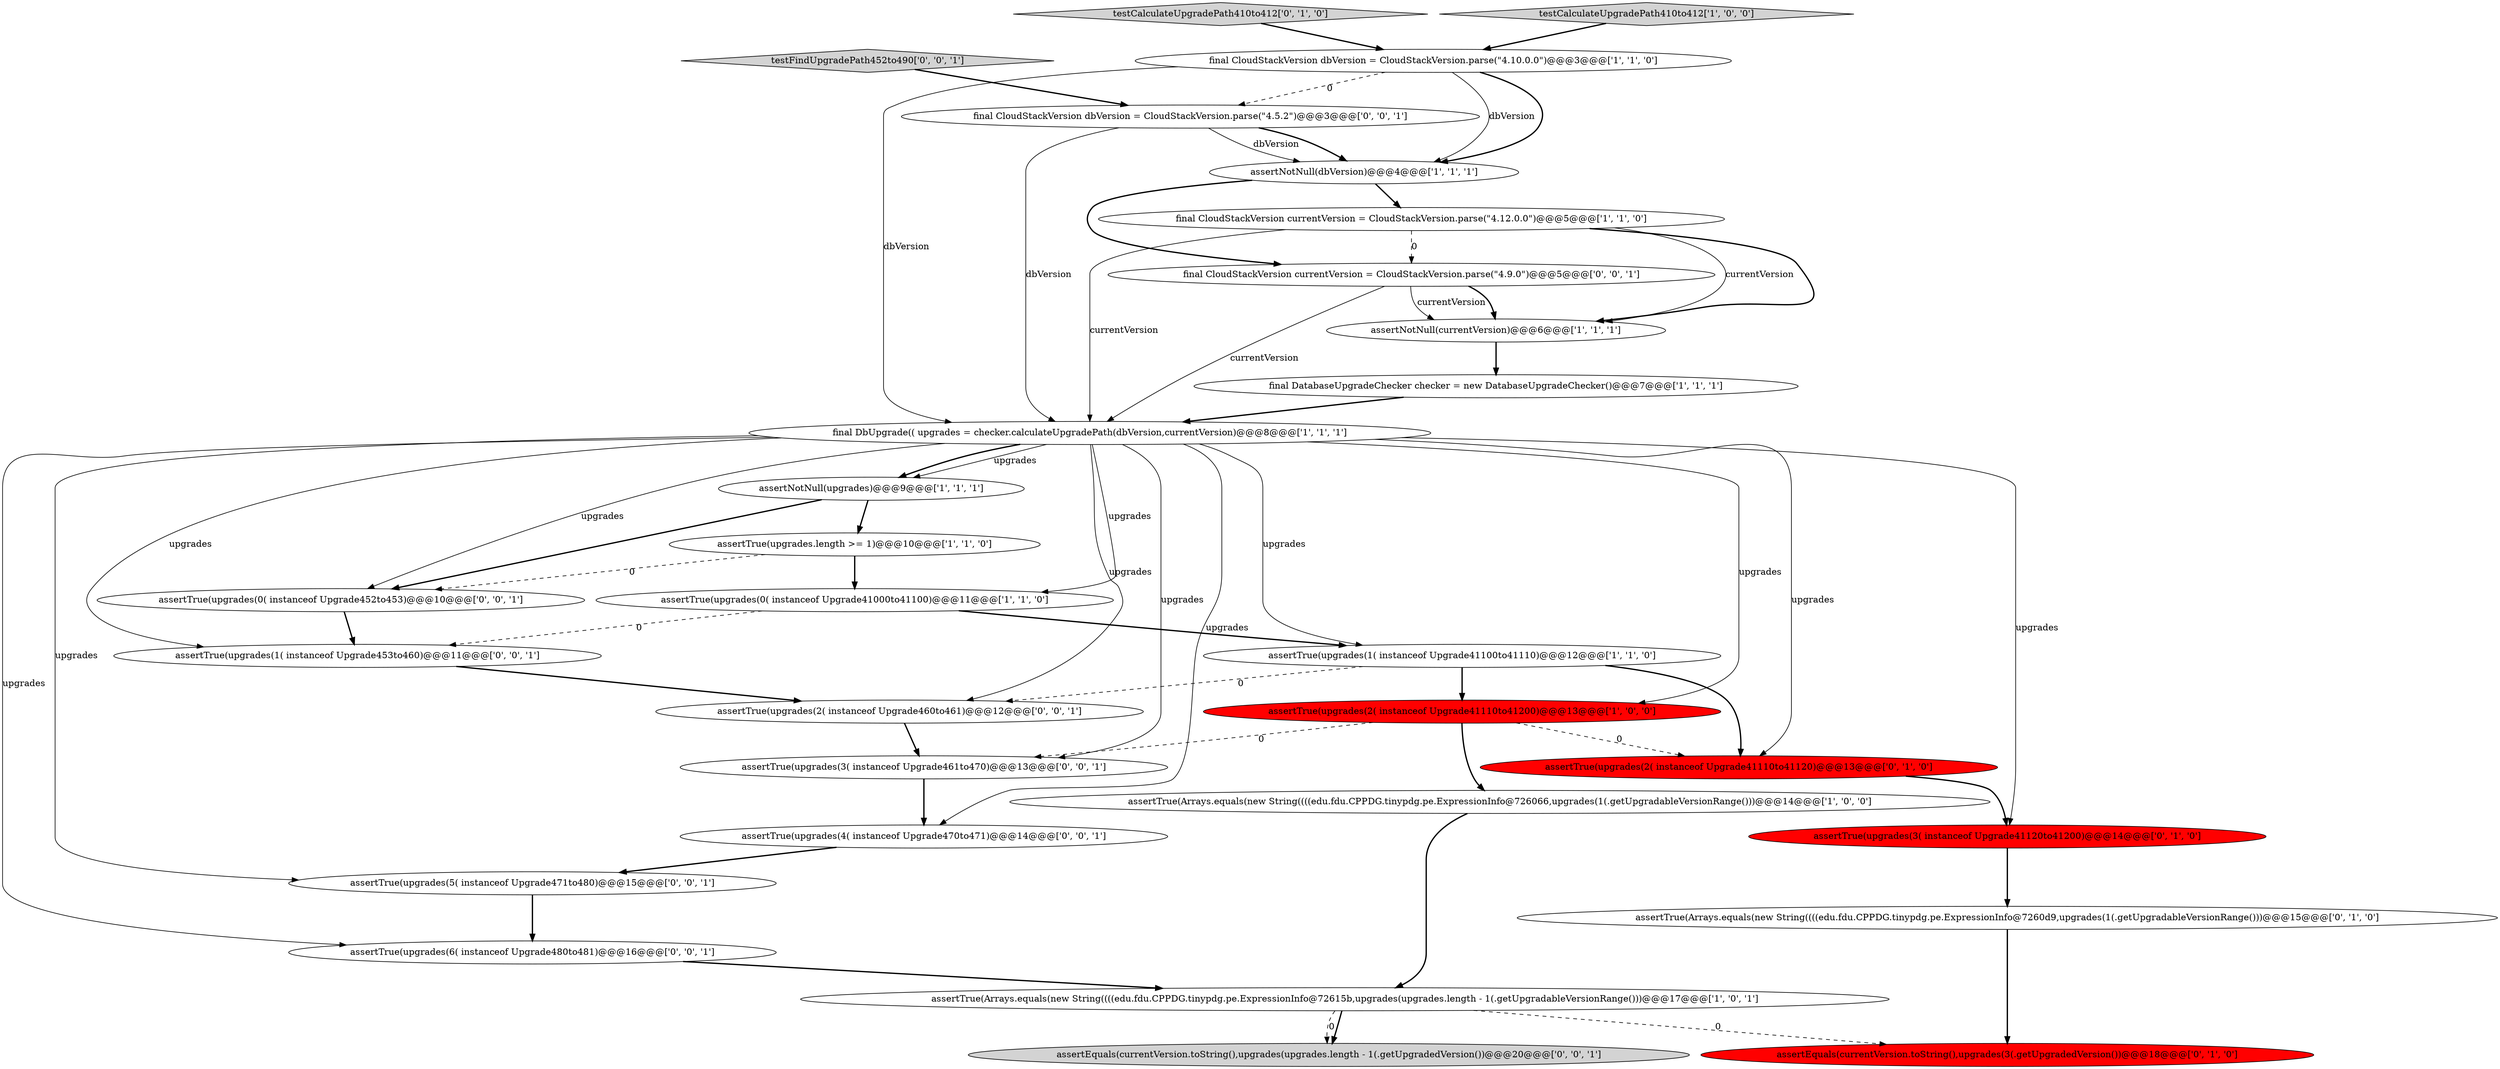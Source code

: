 digraph {
24 [style = filled, label = "assertTrue(upgrades(5( instanceof Upgrade471to480)@@@15@@@['0', '0', '1']", fillcolor = white, shape = ellipse image = "AAA0AAABBB3BBB"];
8 [style = filled, label = "assertNotNull(dbVersion)@@@4@@@['1', '1', '1']", fillcolor = white, shape = ellipse image = "AAA0AAABBB1BBB"];
16 [style = filled, label = "assertTrue(upgrades(2( instanceof Upgrade41110to41120)@@@13@@@['0', '1', '0']", fillcolor = red, shape = ellipse image = "AAA1AAABBB2BBB"];
23 [style = filled, label = "assertTrue(upgrades(6( instanceof Upgrade480to481)@@@16@@@['0', '0', '1']", fillcolor = white, shape = ellipse image = "AAA0AAABBB3BBB"];
17 [style = filled, label = "assertTrue(Arrays.equals(new String((((edu.fdu.CPPDG.tinypdg.pe.ExpressionInfo@7260d9,upgrades(1(.getUpgradableVersionRange()))@@@15@@@['0', '1', '0']", fillcolor = white, shape = ellipse image = "AAA0AAABBB2BBB"];
12 [style = filled, label = "assertTrue(Arrays.equals(new String((((edu.fdu.CPPDG.tinypdg.pe.ExpressionInfo@72615b,upgrades(upgrades.length - 1(.getUpgradableVersionRange()))@@@17@@@['1', '0', '1']", fillcolor = white, shape = ellipse image = "AAA0AAABBB1BBB"];
9 [style = filled, label = "assertTrue(Arrays.equals(new String((((edu.fdu.CPPDG.tinypdg.pe.ExpressionInfo@726066,upgrades(1(.getUpgradableVersionRange()))@@@14@@@['1', '0', '0']", fillcolor = white, shape = ellipse image = "AAA0AAABBB1BBB"];
19 [style = filled, label = "final CloudStackVersion dbVersion = CloudStackVersion.parse(\"4.5.2\")@@@3@@@['0', '0', '1']", fillcolor = white, shape = ellipse image = "AAA0AAABBB3BBB"];
28 [style = filled, label = "assertEquals(currentVersion.toString(),upgrades(upgrades.length - 1(.getUpgradedVersion())@@@20@@@['0', '0', '1']", fillcolor = lightgray, shape = ellipse image = "AAA0AAABBB3BBB"];
10 [style = filled, label = "assertTrue(upgrades(2( instanceof Upgrade41110to41200)@@@13@@@['1', '0', '0']", fillcolor = red, shape = ellipse image = "AAA1AAABBB1BBB"];
21 [style = filled, label = "assertTrue(upgrades(3( instanceof Upgrade461to470)@@@13@@@['0', '0', '1']", fillcolor = white, shape = ellipse image = "AAA0AAABBB3BBB"];
18 [style = filled, label = "assertTrue(upgrades(3( instanceof Upgrade41120to41200)@@@14@@@['0', '1', '0']", fillcolor = red, shape = ellipse image = "AAA1AAABBB2BBB"];
20 [style = filled, label = "assertTrue(upgrades(1( instanceof Upgrade453to460)@@@11@@@['0', '0', '1']", fillcolor = white, shape = ellipse image = "AAA0AAABBB3BBB"];
7 [style = filled, label = "assertTrue(upgrades(1( instanceof Upgrade41100to41110)@@@12@@@['1', '1', '0']", fillcolor = white, shape = ellipse image = "AAA0AAABBB1BBB"];
11 [style = filled, label = "assertNotNull(currentVersion)@@@6@@@['1', '1', '1']", fillcolor = white, shape = ellipse image = "AAA0AAABBB1BBB"];
4 [style = filled, label = "assertNotNull(upgrades)@@@9@@@['1', '1', '1']", fillcolor = white, shape = ellipse image = "AAA0AAABBB1BBB"];
29 [style = filled, label = "assertTrue(upgrades(2( instanceof Upgrade460to461)@@@12@@@['0', '0', '1']", fillcolor = white, shape = ellipse image = "AAA0AAABBB3BBB"];
27 [style = filled, label = "testFindUpgradePath452to490['0', '0', '1']", fillcolor = lightgray, shape = diamond image = "AAA0AAABBB3BBB"];
22 [style = filled, label = "final CloudStackVersion currentVersion = CloudStackVersion.parse(\"4.9.0\")@@@5@@@['0', '0', '1']", fillcolor = white, shape = ellipse image = "AAA0AAABBB3BBB"];
26 [style = filled, label = "assertTrue(upgrades(4( instanceof Upgrade470to471)@@@14@@@['0', '0', '1']", fillcolor = white, shape = ellipse image = "AAA0AAABBB3BBB"];
14 [style = filled, label = "assertEquals(currentVersion.toString(),upgrades(3(.getUpgradedVersion())@@@18@@@['0', '1', '0']", fillcolor = red, shape = ellipse image = "AAA1AAABBB2BBB"];
25 [style = filled, label = "assertTrue(upgrades(0( instanceof Upgrade452to453)@@@10@@@['0', '0', '1']", fillcolor = white, shape = ellipse image = "AAA0AAABBB3BBB"];
15 [style = filled, label = "testCalculateUpgradePath410to412['0', '1', '0']", fillcolor = lightgray, shape = diamond image = "AAA0AAABBB2BBB"];
1 [style = filled, label = "final CloudStackVersion currentVersion = CloudStackVersion.parse(\"4.12.0.0\")@@@5@@@['1', '1', '0']", fillcolor = white, shape = ellipse image = "AAA0AAABBB1BBB"];
0 [style = filled, label = "final CloudStackVersion dbVersion = CloudStackVersion.parse(\"4.10.0.0\")@@@3@@@['1', '1', '0']", fillcolor = white, shape = ellipse image = "AAA0AAABBB1BBB"];
13 [style = filled, label = "testCalculateUpgradePath410to412['1', '0', '0']", fillcolor = lightgray, shape = diamond image = "AAA0AAABBB1BBB"];
2 [style = filled, label = "assertTrue(upgrades.length >= 1)@@@10@@@['1', '1', '0']", fillcolor = white, shape = ellipse image = "AAA0AAABBB1BBB"];
6 [style = filled, label = "final DbUpgrade(( upgrades = checker.calculateUpgradePath(dbVersion,currentVersion)@@@8@@@['1', '1', '1']", fillcolor = white, shape = ellipse image = "AAA0AAABBB1BBB"];
5 [style = filled, label = "assertTrue(upgrades(0( instanceof Upgrade41000to41100)@@@11@@@['1', '1', '0']", fillcolor = white, shape = ellipse image = "AAA0AAABBB1BBB"];
3 [style = filled, label = "final DatabaseUpgradeChecker checker = new DatabaseUpgradeChecker()@@@7@@@['1', '1', '1']", fillcolor = white, shape = ellipse image = "AAA0AAABBB1BBB"];
1->11 [style = solid, label="currentVersion"];
6->18 [style = solid, label="upgrades"];
16->18 [style = bold, label=""];
10->21 [style = dashed, label="0"];
12->28 [style = bold, label=""];
4->25 [style = bold, label=""];
20->29 [style = bold, label=""];
7->10 [style = bold, label=""];
6->24 [style = solid, label="upgrades"];
0->19 [style = dashed, label="0"];
6->23 [style = solid, label="upgrades"];
18->17 [style = bold, label=""];
3->6 [style = bold, label=""];
4->2 [style = bold, label=""];
26->24 [style = bold, label=""];
24->23 [style = bold, label=""];
29->21 [style = bold, label=""];
0->6 [style = solid, label="dbVersion"];
19->8 [style = bold, label=""];
1->22 [style = dashed, label="0"];
1->11 [style = bold, label=""];
8->22 [style = bold, label=""];
6->21 [style = solid, label="upgrades"];
5->20 [style = dashed, label="0"];
1->6 [style = solid, label="currentVersion"];
8->1 [style = bold, label=""];
6->4 [style = solid, label="upgrades"];
6->7 [style = solid, label="upgrades"];
22->6 [style = solid, label="currentVersion"];
6->4 [style = bold, label=""];
25->20 [style = bold, label=""];
21->26 [style = bold, label=""];
6->10 [style = solid, label="upgrades"];
19->6 [style = solid, label="dbVersion"];
12->14 [style = dashed, label="0"];
11->3 [style = bold, label=""];
17->14 [style = bold, label=""];
19->8 [style = solid, label="dbVersion"];
0->8 [style = solid, label="dbVersion"];
15->0 [style = bold, label=""];
12->28 [style = dashed, label="0"];
7->16 [style = bold, label=""];
0->8 [style = bold, label=""];
6->29 [style = solid, label="upgrades"];
2->25 [style = dashed, label="0"];
22->11 [style = solid, label="currentVersion"];
5->7 [style = bold, label=""];
13->0 [style = bold, label=""];
23->12 [style = bold, label=""];
10->9 [style = bold, label=""];
27->19 [style = bold, label=""];
6->16 [style = solid, label="upgrades"];
9->12 [style = bold, label=""];
10->16 [style = dashed, label="0"];
7->29 [style = dashed, label="0"];
6->25 [style = solid, label="upgrades"];
6->5 [style = solid, label="upgrades"];
6->20 [style = solid, label="upgrades"];
22->11 [style = bold, label=""];
2->5 [style = bold, label=""];
6->26 [style = solid, label="upgrades"];
}
